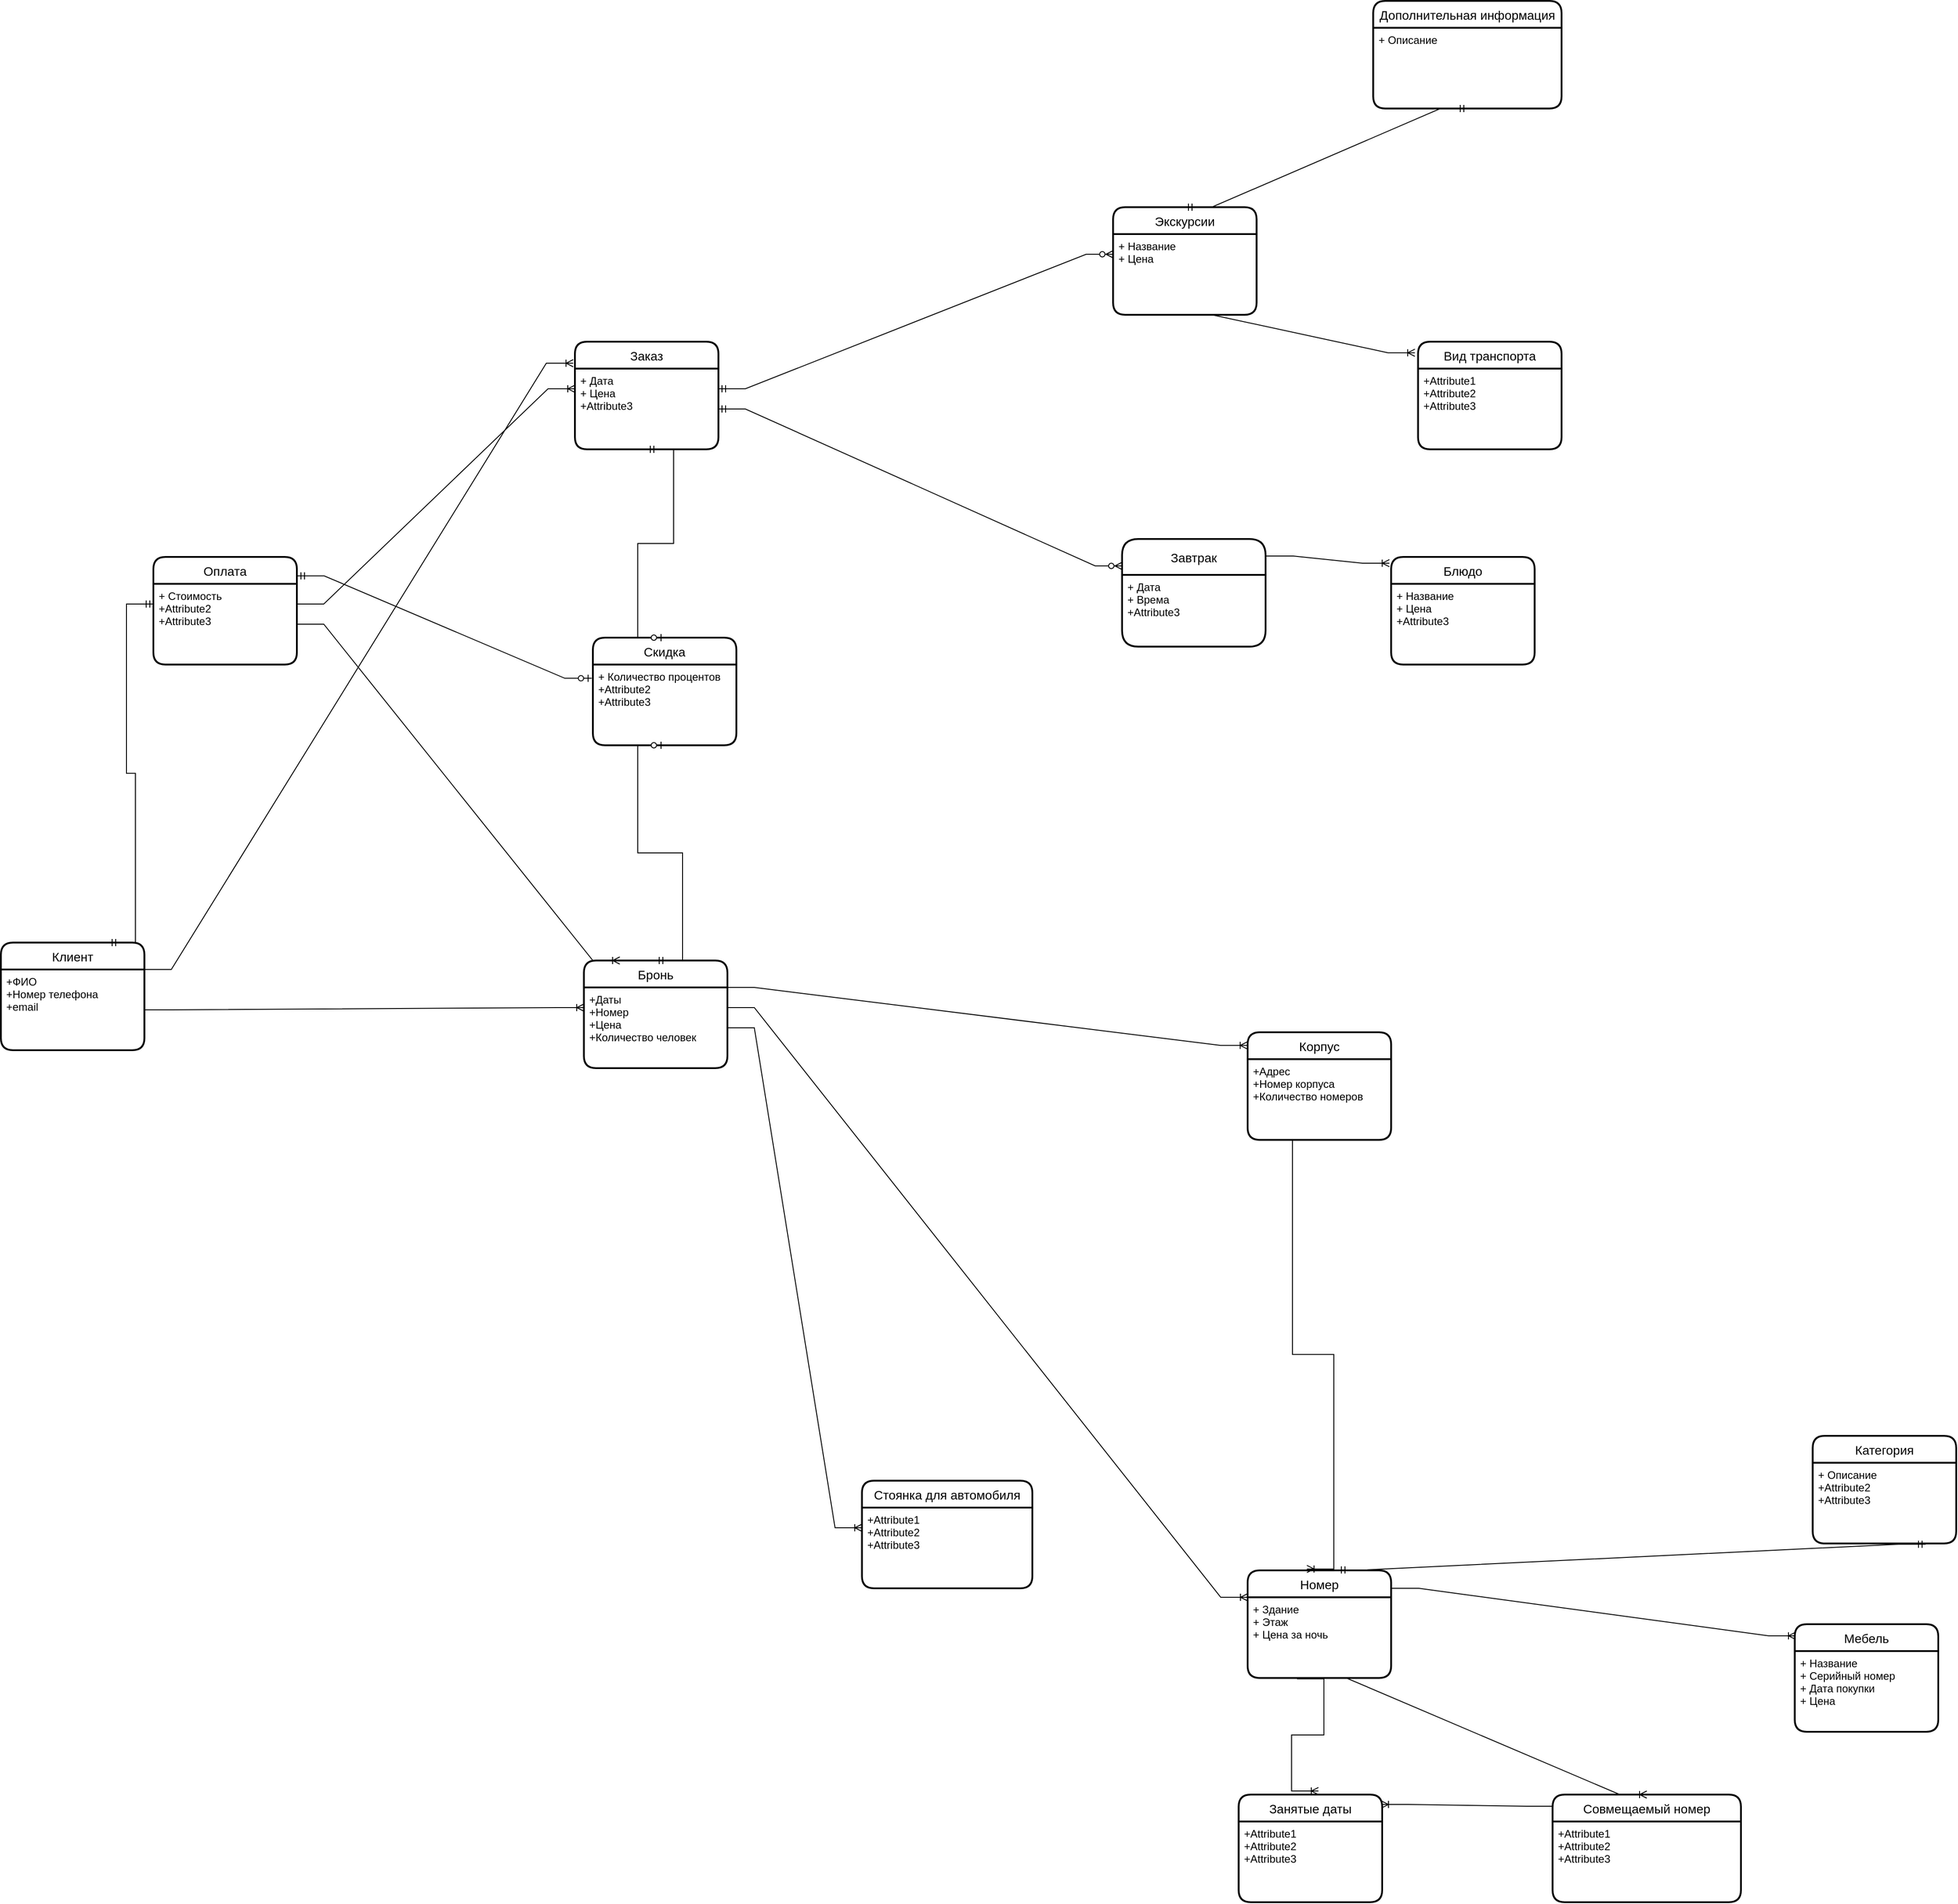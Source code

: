 <mxfile version="15.7.4" type="device"><diagram id="R2lEEEUBdFMjLlhIrx00" name="Page-1"><mxGraphModel dx="4403" dy="2946" grid="1" gridSize="10" guides="1" tooltips="1" connect="1" arrows="1" fold="1" page="1" pageScale="1" pageWidth="850" pageHeight="1100" math="0" shadow="0" extFonts="Permanent Marker^https://fonts.googleapis.com/css?family=Permanent+Marker"><root><mxCell id="0"/><mxCell id="1" parent="0"/><mxCell id="-hH9-d6MPNeJuHNgvgQi-49" value="Номер" style="swimlane;childLayout=stackLayout;horizontal=1;startSize=30;horizontalStack=0;rounded=1;fontSize=14;fontStyle=0;strokeWidth=2;resizeParent=0;resizeLast=1;shadow=0;dashed=0;align=center;" parent="1" vertex="1"><mxGeometry x="-210" y="990" width="160" height="120" as="geometry"/></mxCell><mxCell id="-hH9-d6MPNeJuHNgvgQi-50" value="+ Здание&#10;+ Этаж&#10;+ Цена за ночь" style="align=left;strokeColor=none;fillColor=none;spacingLeft=4;fontSize=12;verticalAlign=top;resizable=0;rotatable=0;part=1;" parent="-hH9-d6MPNeJuHNgvgQi-49" vertex="1"><mxGeometry y="30" width="160" height="90" as="geometry"/></mxCell><mxCell id="-hH9-d6MPNeJuHNgvgQi-51" value="Мебель" style="swimlane;childLayout=stackLayout;horizontal=1;startSize=30;horizontalStack=0;rounded=1;fontSize=14;fontStyle=0;strokeWidth=2;resizeParent=0;resizeLast=1;shadow=0;dashed=0;align=center;" parent="1" vertex="1"><mxGeometry x="400" y="1050" width="160" height="120" as="geometry"/></mxCell><mxCell id="-hH9-d6MPNeJuHNgvgQi-52" value="+ Название&#10;+ Серийный номер&#10;+ Дата покупки&#10;+ Цена" style="align=left;strokeColor=none;fillColor=none;spacingLeft=4;fontSize=12;verticalAlign=top;resizable=0;rotatable=0;part=1;" parent="-hH9-d6MPNeJuHNgvgQi-51" vertex="1"><mxGeometry y="30" width="160" height="90" as="geometry"/></mxCell><mxCell id="-hH9-d6MPNeJuHNgvgQi-53" value="Совмещаемый номер" style="swimlane;childLayout=stackLayout;horizontal=1;startSize=30;horizontalStack=0;rounded=1;fontSize=14;fontStyle=0;strokeWidth=2;resizeParent=0;resizeLast=1;shadow=0;dashed=0;align=center;" parent="1" vertex="1"><mxGeometry x="130" y="1240" width="210" height="120" as="geometry"/></mxCell><mxCell id="-hH9-d6MPNeJuHNgvgQi-54" value="+Attribute1&#10;+Attribute2&#10;+Attribute3" style="align=left;strokeColor=none;fillColor=none;spacingLeft=4;fontSize=12;verticalAlign=top;resizable=0;rotatable=0;part=1;" parent="-hH9-d6MPNeJuHNgvgQi-53" vertex="1"><mxGeometry y="30" width="210" height="90" as="geometry"/></mxCell><mxCell id="-hH9-d6MPNeJuHNgvgQi-57" value="" style="edgeStyle=entityRelationEdgeStyle;fontSize=12;html=1;endArrow=ERoneToMany;rounded=0;exitX=1.006;exitY=0.167;exitDx=0;exitDy=0;exitPerimeter=0;entryX=0.006;entryY=0.108;entryDx=0;entryDy=0;entryPerimeter=0;" parent="1" source="-hH9-d6MPNeJuHNgvgQi-49" target="-hH9-d6MPNeJuHNgvgQi-51" edge="1"><mxGeometry width="100" height="100" relative="1" as="geometry"><mxPoint x="90" y="560" as="sourcePoint"/><mxPoint x="180" y="450" as="targetPoint"/></mxGeometry></mxCell><mxCell id="-hH9-d6MPNeJuHNgvgQi-59" value="" style="edgeStyle=entityRelationEdgeStyle;fontSize=12;html=1;endArrow=ERoneToMany;rounded=0;exitX=0.5;exitY=1;exitDx=0;exitDy=0;entryX=0.5;entryY=0;entryDx=0;entryDy=0;" parent="1" source="-hH9-d6MPNeJuHNgvgQi-50" target="-hH9-d6MPNeJuHNgvgQi-53" edge="1"><mxGeometry width="100" height="100" relative="1" as="geometry"><mxPoint x="210" y="560" as="sourcePoint"/><mxPoint x="310" y="460" as="targetPoint"/></mxGeometry></mxCell><mxCell id="-hH9-d6MPNeJuHNgvgQi-62" value="Экскурсии" style="swimlane;childLayout=stackLayout;horizontal=1;startSize=30;horizontalStack=0;rounded=1;fontSize=14;fontStyle=0;strokeWidth=2;resizeParent=0;resizeLast=1;shadow=0;dashed=0;align=center;" parent="1" vertex="1"><mxGeometry x="-360" y="-530" width="160" height="120" as="geometry"/></mxCell><mxCell id="-hH9-d6MPNeJuHNgvgQi-63" value="+ Название&#10;+ Цена&#10;" style="align=left;strokeColor=none;fillColor=none;spacingLeft=4;fontSize=12;verticalAlign=top;resizable=0;rotatable=0;part=1;" parent="-hH9-d6MPNeJuHNgvgQi-62" vertex="1"><mxGeometry y="30" width="160" height="90" as="geometry"/></mxCell><mxCell id="-hH9-d6MPNeJuHNgvgQi-64" value="Вид транспорта" style="swimlane;childLayout=stackLayout;horizontal=1;startSize=30;horizontalStack=0;rounded=1;fontSize=14;fontStyle=0;strokeWidth=2;resizeParent=0;resizeLast=1;shadow=0;dashed=0;align=center;" parent="1" vertex="1"><mxGeometry x="-20" y="-380" width="160" height="120" as="geometry"/></mxCell><mxCell id="-hH9-d6MPNeJuHNgvgQi-65" value="+Attribute1&#10;+Attribute2&#10;+Attribute3" style="align=left;strokeColor=none;fillColor=none;spacingLeft=4;fontSize=12;verticalAlign=top;resizable=0;rotatable=0;part=1;" parent="-hH9-d6MPNeJuHNgvgQi-64" vertex="1"><mxGeometry y="30" width="160" height="90" as="geometry"/></mxCell><mxCell id="-hH9-d6MPNeJuHNgvgQi-68" value="Дополнительная информация" style="swimlane;childLayout=stackLayout;horizontal=1;startSize=30;horizontalStack=0;rounded=1;fontSize=14;fontStyle=0;strokeWidth=2;resizeParent=0;resizeLast=1;shadow=0;dashed=0;align=center;" parent="1" vertex="1"><mxGeometry x="-70" y="-760" width="210" height="120" as="geometry"/></mxCell><mxCell id="-hH9-d6MPNeJuHNgvgQi-69" value="+ Описание&#10;" style="align=left;strokeColor=none;fillColor=none;spacingLeft=4;fontSize=12;verticalAlign=top;resizable=0;rotatable=0;part=1;" parent="-hH9-d6MPNeJuHNgvgQi-68" vertex="1"><mxGeometry y="30" width="210" height="90" as="geometry"/></mxCell><mxCell id="-hH9-d6MPNeJuHNgvgQi-77" value="" style="edgeStyle=entityRelationEdgeStyle;fontSize=12;html=1;endArrow=ERmandOne;startArrow=ERmandOne;rounded=0;entryX=0.5;entryY=1;entryDx=0;entryDy=0;exitX=0.5;exitY=0;exitDx=0;exitDy=0;" parent="1" source="-hH9-d6MPNeJuHNgvgQi-62" target="-hH9-d6MPNeJuHNgvgQi-69" edge="1"><mxGeometry width="100" height="100" relative="1" as="geometry"><mxPoint x="-220" y="-270" as="sourcePoint"/><mxPoint x="-120" y="-370" as="targetPoint"/></mxGeometry></mxCell><mxCell id="-hH9-d6MPNeJuHNgvgQi-78" value="" style="edgeStyle=entityRelationEdgeStyle;fontSize=12;html=1;endArrow=ERoneToMany;rounded=0;exitX=0.5;exitY=1;exitDx=0;exitDy=0;entryX=-0.022;entryY=0.103;entryDx=0;entryDy=0;entryPerimeter=0;" parent="1" source="-hH9-d6MPNeJuHNgvgQi-63" target="-hH9-d6MPNeJuHNgvgQi-64" edge="1"><mxGeometry width="100" height="100" relative="1" as="geometry"><mxPoint x="-370" y="30" as="sourcePoint"/><mxPoint x="-350" y="-50" as="targetPoint"/></mxGeometry></mxCell><mxCell id="-hH9-d6MPNeJuHNgvgQi-80" value="Клиент" style="swimlane;childLayout=stackLayout;horizontal=1;startSize=30;horizontalStack=0;rounded=1;fontSize=14;fontStyle=0;strokeWidth=2;resizeParent=0;resizeLast=1;shadow=0;dashed=0;align=center;" parent="1" vertex="1"><mxGeometry x="-1600" y="290" width="160" height="120" as="geometry"/></mxCell><mxCell id="-hH9-d6MPNeJuHNgvgQi-81" value="+ФИО&#10;+Номер телефона&#10;+email" style="align=left;strokeColor=none;fillColor=none;spacingLeft=4;fontSize=12;verticalAlign=top;resizable=0;rotatable=0;part=1;" parent="-hH9-d6MPNeJuHNgvgQi-80" vertex="1"><mxGeometry y="30" width="160" height="90" as="geometry"/></mxCell><mxCell id="-hH9-d6MPNeJuHNgvgQi-84" value="Корпус" style="swimlane;childLayout=stackLayout;horizontal=1;startSize=30;horizontalStack=0;rounded=1;fontSize=14;fontStyle=0;strokeWidth=2;resizeParent=0;resizeLast=1;shadow=0;dashed=0;align=center;" parent="1" vertex="1"><mxGeometry x="-210" y="390" width="160" height="120" as="geometry"/></mxCell><mxCell id="-hH9-d6MPNeJuHNgvgQi-85" value="+Адрес&#10;+Номер корпуса&#10;+Количество номеров" style="align=left;strokeColor=none;fillColor=none;spacingLeft=4;fontSize=12;verticalAlign=top;resizable=0;rotatable=0;part=1;" parent="-hH9-d6MPNeJuHNgvgQi-84" vertex="1"><mxGeometry y="30" width="160" height="90" as="geometry"/></mxCell><mxCell id="-hH9-d6MPNeJuHNgvgQi-86" value="" style="edgeStyle=entityRelationEdgeStyle;fontSize=12;html=1;endArrow=ERoneToMany;rounded=0;entryX=0.413;entryY=-0.013;entryDx=0;entryDy=0;entryPerimeter=0;exitX=0.5;exitY=1;exitDx=0;exitDy=0;" parent="1" source="-hH9-d6MPNeJuHNgvgQi-85" target="-hH9-d6MPNeJuHNgvgQi-49" edge="1"><mxGeometry width="100" height="100" relative="1" as="geometry"><mxPoint x="-380" y="320" as="sourcePoint"/><mxPoint x="-280" y="220" as="targetPoint"/></mxGeometry></mxCell><mxCell id="-hH9-d6MPNeJuHNgvgQi-87" value="Завтрак" style="swimlane;childLayout=stackLayout;horizontal=1;startSize=40;horizontalStack=0;rounded=1;fontSize=14;fontStyle=0;strokeWidth=2;resizeParent=0;resizeLast=1;shadow=0;dashed=0;align=center;" parent="1" vertex="1"><mxGeometry x="-350" y="-160" width="160" height="120" as="geometry"/></mxCell><mxCell id="-hH9-d6MPNeJuHNgvgQi-88" value="+ Дата&#10;+ Врема&#10;+Attribute3" style="align=left;strokeColor=none;fillColor=none;spacingLeft=4;fontSize=12;verticalAlign=top;resizable=0;rotatable=0;part=1;" parent="-hH9-d6MPNeJuHNgvgQi-87" vertex="1"><mxGeometry y="40" width="160" height="80" as="geometry"/></mxCell><mxCell id="-hH9-d6MPNeJuHNgvgQi-92" value="Блюдо" style="swimlane;childLayout=stackLayout;horizontal=1;startSize=30;horizontalStack=0;rounded=1;fontSize=14;fontStyle=0;strokeWidth=2;resizeParent=0;resizeLast=1;shadow=0;dashed=0;align=center;" parent="1" vertex="1"><mxGeometry x="-50" y="-140" width="160" height="120" as="geometry"/></mxCell><mxCell id="-hH9-d6MPNeJuHNgvgQi-93" value="+ Название&#10;+ Цена&#10;+Attribute3" style="align=left;strokeColor=none;fillColor=none;spacingLeft=4;fontSize=12;verticalAlign=top;resizable=0;rotatable=0;part=1;" parent="-hH9-d6MPNeJuHNgvgQi-92" vertex="1"><mxGeometry y="30" width="160" height="90" as="geometry"/></mxCell><mxCell id="-hH9-d6MPNeJuHNgvgQi-94" value="" style="edgeStyle=entityRelationEdgeStyle;fontSize=12;html=1;endArrow=ERoneToMany;rounded=0;entryX=-0.012;entryY=0.058;entryDx=0;entryDy=0;entryPerimeter=0;exitX=1.006;exitY=0.158;exitDx=0;exitDy=0;exitPerimeter=0;" parent="1" source="-hH9-d6MPNeJuHNgvgQi-87" target="-hH9-d6MPNeJuHNgvgQi-92" edge="1"><mxGeometry width="100" height="100" relative="1" as="geometry"><mxPoint x="-300" y="40" as="sourcePoint"/><mxPoint x="-200" y="-60" as="targetPoint"/></mxGeometry></mxCell><mxCell id="-hH9-d6MPNeJuHNgvgQi-95" value="Заказ" style="swimlane;childLayout=stackLayout;horizontal=1;startSize=30;horizontalStack=0;rounded=1;fontSize=14;fontStyle=0;strokeWidth=2;resizeParent=0;resizeLast=1;shadow=0;dashed=0;align=center;" parent="1" vertex="1"><mxGeometry x="-960" y="-380" width="160" height="120" as="geometry"/></mxCell><mxCell id="-hH9-d6MPNeJuHNgvgQi-96" value="+ Дата &#10;+ Цена&#10;+Attribute3" style="align=left;strokeColor=none;fillColor=none;spacingLeft=4;fontSize=12;verticalAlign=top;resizable=0;rotatable=0;part=1;" parent="-hH9-d6MPNeJuHNgvgQi-95" vertex="1"><mxGeometry y="30" width="160" height="90" as="geometry"/></mxCell><mxCell id="-hH9-d6MPNeJuHNgvgQi-97" value="" style="edgeStyle=entityRelationEdgeStyle;fontSize=12;html=1;endArrow=ERoneToMany;rounded=0;entryX=-0.012;entryY=0.2;entryDx=0;entryDy=0;entryPerimeter=0;exitX=1;exitY=0;exitDx=0;exitDy=0;" parent="1" source="-hH9-d6MPNeJuHNgvgQi-81" target="-hH9-d6MPNeJuHNgvgQi-95" edge="1"><mxGeometry width="100" height="100" relative="1" as="geometry"><mxPoint x="-1350" y="400" as="sourcePoint"/><mxPoint x="-1250" y="300" as="targetPoint"/></mxGeometry></mxCell><mxCell id="-hH9-d6MPNeJuHNgvgQi-98" value="Бронь" style="swimlane;childLayout=stackLayout;horizontal=1;startSize=30;horizontalStack=0;rounded=1;fontSize=14;fontStyle=0;strokeWidth=2;resizeParent=0;resizeLast=1;shadow=0;dashed=0;align=center;" parent="1" vertex="1"><mxGeometry x="-950" y="310" width="160" height="120" as="geometry"/></mxCell><mxCell id="-hH9-d6MPNeJuHNgvgQi-99" value="+Даты&#10;+Номер&#10;+Цена&#10;+Количество человек " style="align=left;strokeColor=none;fillColor=none;spacingLeft=4;fontSize=12;verticalAlign=top;resizable=0;rotatable=0;part=1;" parent="-hH9-d6MPNeJuHNgvgQi-98" vertex="1"><mxGeometry y="30" width="160" height="90" as="geometry"/></mxCell><mxCell id="-hH9-d6MPNeJuHNgvgQi-100" value="" style="edgeStyle=entityRelationEdgeStyle;fontSize=12;html=1;endArrow=ERoneToMany;rounded=0;entryX=0;entryY=0.25;entryDx=0;entryDy=0;exitX=1;exitY=0.5;exitDx=0;exitDy=0;" parent="1" source="-hH9-d6MPNeJuHNgvgQi-81" target="-hH9-d6MPNeJuHNgvgQi-99" edge="1"><mxGeometry width="100" height="100" relative="1" as="geometry"><mxPoint x="-1325" y="480" as="sourcePoint"/><mxPoint x="-1225" y="380" as="targetPoint"/></mxGeometry></mxCell><mxCell id="-hH9-d6MPNeJuHNgvgQi-101" value="Скидка" style="swimlane;childLayout=stackLayout;horizontal=1;startSize=30;horizontalStack=0;rounded=1;fontSize=14;fontStyle=0;strokeWidth=2;resizeParent=0;resizeLast=1;shadow=0;dashed=0;align=center;" parent="1" vertex="1"><mxGeometry x="-940" y="-50" width="160" height="120" as="geometry"/></mxCell><mxCell id="-hH9-d6MPNeJuHNgvgQi-102" value="+ Количество процентов&#10;+Attribute2&#10;+Attribute3" style="align=left;strokeColor=none;fillColor=none;spacingLeft=4;fontSize=12;verticalAlign=top;resizable=0;rotatable=0;part=1;" parent="-hH9-d6MPNeJuHNgvgQi-101" vertex="1"><mxGeometry y="30" width="160" height="90" as="geometry"/></mxCell><mxCell id="-hH9-d6MPNeJuHNgvgQi-109" value="" style="edgeStyle=entityRelationEdgeStyle;fontSize=12;html=1;endArrow=ERzeroToMany;startArrow=ERmandOne;rounded=0;entryX=0;entryY=0.25;entryDx=0;entryDy=0;exitX=1;exitY=0.5;exitDx=0;exitDy=0;" parent="1" source="-hH9-d6MPNeJuHNgvgQi-96" target="-hH9-d6MPNeJuHNgvgQi-87" edge="1"><mxGeometry width="100" height="100" relative="1" as="geometry"><mxPoint x="-990" y="310" as="sourcePoint"/><mxPoint x="-890" y="210" as="targetPoint"/></mxGeometry></mxCell><mxCell id="-hH9-d6MPNeJuHNgvgQi-110" value="" style="edgeStyle=entityRelationEdgeStyle;fontSize=12;html=1;endArrow=ERzeroToMany;startArrow=ERmandOne;rounded=0;exitX=1;exitY=0.25;exitDx=0;exitDy=0;entryX=0;entryY=0.25;entryDx=0;entryDy=0;" parent="1" source="-hH9-d6MPNeJuHNgvgQi-96" target="-hH9-d6MPNeJuHNgvgQi-63" edge="1"><mxGeometry width="100" height="100" relative="1" as="geometry"><mxPoint x="-690" y="80" as="sourcePoint"/><mxPoint x="-590" y="-20" as="targetPoint"/></mxGeometry></mxCell><mxCell id="-hH9-d6MPNeJuHNgvgQi-111" value="" style="edgeStyle=entityRelationEdgeStyle;fontSize=12;html=1;endArrow=ERoneToMany;rounded=0;entryX=-0.002;entryY=0.122;entryDx=0;entryDy=0;entryPerimeter=0;exitX=1;exitY=0;exitDx=0;exitDy=0;" parent="1" source="-hH9-d6MPNeJuHNgvgQi-99" target="-hH9-d6MPNeJuHNgvgQi-84" edge="1"><mxGeometry width="100" height="100" relative="1" as="geometry"><mxPoint x="-620" y="410" as="sourcePoint"/><mxPoint x="-500" y="400" as="targetPoint"/></mxGeometry></mxCell><mxCell id="-hH9-d6MPNeJuHNgvgQi-112" value="" style="edgeStyle=entityRelationEdgeStyle;fontSize=12;html=1;endArrow=ERoneToMany;rounded=0;exitX=1;exitY=0.25;exitDx=0;exitDy=0;entryX=0;entryY=0.25;entryDx=0;entryDy=0;" parent="1" source="-hH9-d6MPNeJuHNgvgQi-99" target="-hH9-d6MPNeJuHNgvgQi-49" edge="1"><mxGeometry width="100" height="100" relative="1" as="geometry"><mxPoint x="-540" y="510" as="sourcePoint"/><mxPoint x="-440" y="410" as="targetPoint"/></mxGeometry></mxCell><mxCell id="-hH9-d6MPNeJuHNgvgQi-114" value="Стоянка для автомобиля" style="swimlane;childLayout=stackLayout;horizontal=1;startSize=30;horizontalStack=0;rounded=1;fontSize=14;fontStyle=0;strokeWidth=2;resizeParent=0;resizeLast=1;shadow=0;dashed=0;align=center;" parent="1" vertex="1"><mxGeometry x="-640" y="890" width="190" height="120" as="geometry"/></mxCell><mxCell id="-hH9-d6MPNeJuHNgvgQi-115" value="+Attribute1&#10;+Attribute2&#10;+Attribute3" style="align=left;strokeColor=none;fillColor=none;spacingLeft=4;fontSize=12;verticalAlign=top;resizable=0;rotatable=0;part=1;" parent="-hH9-d6MPNeJuHNgvgQi-114" vertex="1"><mxGeometry y="30" width="190" height="90" as="geometry"/></mxCell><mxCell id="-hH9-d6MPNeJuHNgvgQi-116" value="" style="edgeStyle=entityRelationEdgeStyle;fontSize=12;html=1;endArrow=ERoneToMany;rounded=0;exitX=1;exitY=0.5;exitDx=0;exitDy=0;entryX=0;entryY=0.25;entryDx=0;entryDy=0;" parent="1" source="-hH9-d6MPNeJuHNgvgQi-99" target="-hH9-d6MPNeJuHNgvgQi-115" edge="1"><mxGeometry width="100" height="100" relative="1" as="geometry"><mxPoint x="-470" y="460" as="sourcePoint"/><mxPoint x="-370" y="360" as="targetPoint"/></mxGeometry></mxCell><mxCell id="-hH9-d6MPNeJuHNgvgQi-117" value="Оплата" style="swimlane;childLayout=stackLayout;horizontal=1;startSize=30;horizontalStack=0;rounded=1;fontSize=14;fontStyle=0;strokeWidth=2;resizeParent=0;resizeLast=1;shadow=0;dashed=0;align=center;" parent="1" vertex="1"><mxGeometry x="-1430" y="-140" width="160" height="120" as="geometry"/></mxCell><mxCell id="-hH9-d6MPNeJuHNgvgQi-118" value="+ Стоимость&#10;+Attribute2&#10;+Attribute3" style="align=left;strokeColor=none;fillColor=none;spacingLeft=4;fontSize=12;verticalAlign=top;resizable=0;rotatable=0;part=1;" parent="-hH9-d6MPNeJuHNgvgQi-117" vertex="1"><mxGeometry y="30" width="160" height="90" as="geometry"/></mxCell><mxCell id="-hH9-d6MPNeJuHNgvgQi-120" value="" style="edgeStyle=entityRelationEdgeStyle;fontSize=12;html=1;endArrow=ERmandOne;startArrow=ERmandOne;rounded=0;exitX=0.75;exitY=0;exitDx=0;exitDy=0;entryX=0;entryY=0.25;entryDx=0;entryDy=0;" parent="1" source="-hH9-d6MPNeJuHNgvgQi-80" target="-hH9-d6MPNeJuHNgvgQi-118" edge="1"><mxGeometry width="100" height="100" relative="1" as="geometry"><mxPoint x="-1230" y="30" as="sourcePoint"/><mxPoint x="-1130" y="-70" as="targetPoint"/></mxGeometry></mxCell><mxCell id="-hH9-d6MPNeJuHNgvgQi-124" value="" style="edgeStyle=entityRelationEdgeStyle;fontSize=12;html=1;endArrow=ERzeroToOne;startArrow=ERmandOne;rounded=0;exitX=1.003;exitY=0.176;exitDx=0;exitDy=0;exitPerimeter=0;entryX=-0.008;entryY=0.17;entryDx=0;entryDy=0;entryPerimeter=0;" parent="1" source="-hH9-d6MPNeJuHNgvgQi-117" target="-hH9-d6MPNeJuHNgvgQi-102" edge="1"><mxGeometry width="100" height="100" relative="1" as="geometry"><mxPoint x="-1110" y="60" as="sourcePoint"/><mxPoint x="-1010" y="-40" as="targetPoint"/></mxGeometry></mxCell><mxCell id="-hH9-d6MPNeJuHNgvgQi-125" value="" style="edgeStyle=entityRelationEdgeStyle;fontSize=12;html=1;endArrow=ERzeroToOne;startArrow=ERmandOne;rounded=0;exitX=0.5;exitY=0;exitDx=0;exitDy=0;entryX=0.5;entryY=1;entryDx=0;entryDy=0;" parent="1" source="-hH9-d6MPNeJuHNgvgQi-98" target="-hH9-d6MPNeJuHNgvgQi-102" edge="1"><mxGeometry width="100" height="100" relative="1" as="geometry"><mxPoint x="-1030" y="90" as="sourcePoint"/><mxPoint x="-930" y="-10" as="targetPoint"/></mxGeometry></mxCell><mxCell id="-hH9-d6MPNeJuHNgvgQi-127" value="" style="edgeStyle=entityRelationEdgeStyle;fontSize=12;html=1;endArrow=ERzeroToOne;startArrow=ERmandOne;rounded=0;exitX=0.5;exitY=1;exitDx=0;exitDy=0;entryX=0.5;entryY=0;entryDx=0;entryDy=0;" parent="1" source="-hH9-d6MPNeJuHNgvgQi-96" target="-hH9-d6MPNeJuHNgvgQi-101" edge="1"><mxGeometry width="100" height="100" relative="1" as="geometry"><mxPoint x="-900" y="-160" as="sourcePoint"/><mxPoint x="-810" y="20" as="targetPoint"/></mxGeometry></mxCell><mxCell id="-hH9-d6MPNeJuHNgvgQi-128" value="" style="edgeStyle=entityRelationEdgeStyle;fontSize=12;html=1;endArrow=ERoneToMany;rounded=0;entryX=0;entryY=0.25;entryDx=0;entryDy=0;exitX=1;exitY=0.25;exitDx=0;exitDy=0;" parent="1" source="-hH9-d6MPNeJuHNgvgQi-118" target="-hH9-d6MPNeJuHNgvgQi-96" edge="1"><mxGeometry width="100" height="100" relative="1" as="geometry"><mxPoint x="-1050" y="-30" as="sourcePoint"/><mxPoint x="-950" y="-130" as="targetPoint"/></mxGeometry></mxCell><mxCell id="-hH9-d6MPNeJuHNgvgQi-130" value="" style="edgeStyle=entityRelationEdgeStyle;fontSize=12;html=1;endArrow=ERoneToMany;rounded=0;exitX=1;exitY=0.5;exitDx=0;exitDy=0;entryX=0.25;entryY=0;entryDx=0;entryDy=0;" parent="1" source="-hH9-d6MPNeJuHNgvgQi-118" target="-hH9-d6MPNeJuHNgvgQi-98" edge="1"><mxGeometry width="100" height="100" relative="1" as="geometry"><mxPoint x="-990" y="10" as="sourcePoint"/><mxPoint x="-890" y="-90" as="targetPoint"/></mxGeometry></mxCell><mxCell id="kugLVG1amt8VH_vu3Ju6-1" value="Категория" style="swimlane;childLayout=stackLayout;horizontal=1;startSize=30;horizontalStack=0;rounded=1;fontSize=14;fontStyle=0;strokeWidth=2;resizeParent=0;resizeLast=1;shadow=0;dashed=0;align=center;" parent="1" vertex="1"><mxGeometry x="420" y="840" width="160" height="120" as="geometry"/></mxCell><mxCell id="kugLVG1amt8VH_vu3Ju6-2" value="+ Описание&#10;+Attribute2&#10;+Attribute3" style="align=left;strokeColor=none;fillColor=none;spacingLeft=4;fontSize=12;verticalAlign=top;resizable=0;rotatable=0;part=1;" parent="kugLVG1amt8VH_vu3Ju6-1" vertex="1"><mxGeometry y="30" width="160" height="90" as="geometry"/></mxCell><mxCell id="kugLVG1amt8VH_vu3Ju6-3" value="" style="edgeStyle=entityRelationEdgeStyle;fontSize=12;html=1;endArrow=ERmandOne;startArrow=ERmandOne;rounded=0;exitX=0.628;exitY=-0.004;exitDx=0;exitDy=0;exitPerimeter=0;entryX=0.787;entryY=1.01;entryDx=0;entryDy=0;entryPerimeter=0;" parent="1" source="-hH9-d6MPNeJuHNgvgQi-49" target="kugLVG1amt8VH_vu3Ju6-2" edge="1"><mxGeometry width="100" height="100" relative="1" as="geometry"><mxPoint x="60" y="390" as="sourcePoint"/><mxPoint x="160" y="290" as="targetPoint"/></mxGeometry></mxCell><mxCell id="kugLVG1amt8VH_vu3Ju6-13" value="Занятые даты" style="swimlane;childLayout=stackLayout;horizontal=1;startSize=30;horizontalStack=0;rounded=1;fontSize=14;fontStyle=0;strokeWidth=2;resizeParent=0;resizeLast=1;shadow=0;dashed=0;align=center;" parent="1" vertex="1"><mxGeometry x="-220" y="1240" width="160" height="120" as="geometry"/></mxCell><mxCell id="kugLVG1amt8VH_vu3Ju6-14" value="+Attribute1&#10;+Attribute2&#10;+Attribute3" style="align=left;strokeColor=none;fillColor=none;spacingLeft=4;fontSize=12;verticalAlign=top;resizable=0;rotatable=0;part=1;" parent="kugLVG1amt8VH_vu3Ju6-13" vertex="1"><mxGeometry y="30" width="160" height="90" as="geometry"/></mxCell><mxCell id="kugLVG1amt8VH_vu3Ju6-15" value="" style="edgeStyle=entityRelationEdgeStyle;fontSize=12;html=1;endArrow=ERoneToMany;rounded=0;exitX=0.344;exitY=1.011;exitDx=0;exitDy=0;exitPerimeter=0;entryX=0.556;entryY=-0.033;entryDx=0;entryDy=0;entryPerimeter=0;" parent="1" source="-hH9-d6MPNeJuHNgvgQi-50" target="kugLVG1amt8VH_vu3Ju6-13" edge="1"><mxGeometry width="100" height="100" relative="1" as="geometry"><mxPoint x="-150" y="1220" as="sourcePoint"/><mxPoint x="-50" y="1120" as="targetPoint"/></mxGeometry></mxCell><mxCell id="kugLVG1amt8VH_vu3Ju6-17" value="" style="edgeStyle=entityRelationEdgeStyle;fontSize=12;html=1;endArrow=ERoneToMany;rounded=0;exitX=0.005;exitY=0.108;exitDx=0;exitDy=0;exitPerimeter=0;entryX=0.994;entryY=0.092;entryDx=0;entryDy=0;entryPerimeter=0;" parent="1" source="-hH9-d6MPNeJuHNgvgQi-53" target="kugLVG1amt8VH_vu3Ju6-13" edge="1"><mxGeometry width="100" height="100" relative="1" as="geometry"><mxPoint x="-80" y="1280" as="sourcePoint"/><mxPoint x="20" y="1320" as="targetPoint"/></mxGeometry></mxCell></root></mxGraphModel></diagram></mxfile>